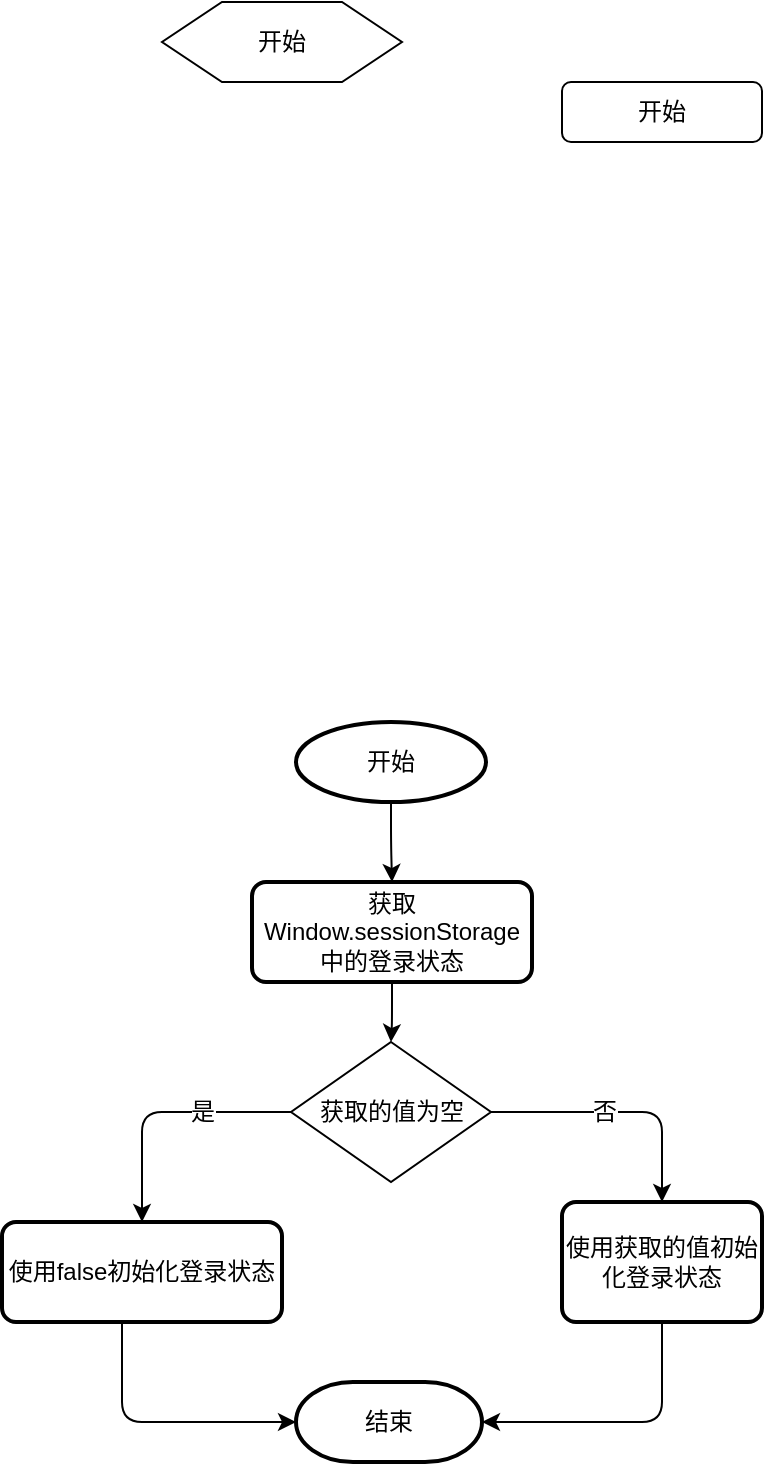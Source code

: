 <mxfile version="12.6.5" type="device"><diagram id="00327zyr0pZoC7ntV-10" name="Page-1"><mxGraphModel dx="1092" dy="777" grid="0" gridSize="10" guides="1" tooltips="1" connect="1" arrows="1" fold="1" page="0" pageScale="1" pageWidth="827" pageHeight="1169" math="0" shadow="0"><root><mxCell id="0"/><mxCell id="1" parent="0"/><mxCell id="lGD2KXttnsPHxQu8joUF-11" value="开始" style="shape=hexagon;perimeter=hexagonPerimeter2;whiteSpace=wrap;html=1;" parent="1" vertex="1"><mxGeometry x="260" y="70" width="120" height="40" as="geometry"/></mxCell><mxCell id="lGD2KXttnsPHxQu8joUF-12" value="开始" style="rounded=1;whiteSpace=wrap;html=1;" parent="1" vertex="1"><mxGeometry x="460" y="110" width="100" height="30" as="geometry"/></mxCell><mxCell id="lGD2KXttnsPHxQu8joUF-20" style="edgeStyle=orthogonalEdgeStyle;rounded=1;orthogonalLoop=1;jettySize=auto;html=1;entryX=0.5;entryY=0;entryDx=0;entryDy=0;" parent="1" source="lGD2KXttnsPHxQu8joUF-13" target="lGD2KXttnsPHxQu8joUF-19" edge="1"><mxGeometry relative="1" as="geometry"/></mxCell><mxCell id="lGD2KXttnsPHxQu8joUF-13" value="&lt;span style=&quot;white-space: normal&quot;&gt;获取Window.sessionStorage中的登录状态&lt;/span&gt;" style="rounded=1;whiteSpace=wrap;html=1;absoluteArcSize=1;arcSize=14;strokeWidth=2;" parent="1" vertex="1"><mxGeometry x="305" y="510" width="140" height="50" as="geometry"/></mxCell><mxCell id="lGD2KXttnsPHxQu8joUF-24" style="edgeStyle=orthogonalEdgeStyle;rounded=1;orthogonalLoop=1;jettySize=auto;html=1;entryX=0;entryY=0.5;entryDx=0;entryDy=0;entryPerimeter=0;" parent="1" source="lGD2KXttnsPHxQu8joUF-17" target="lGD2KXttnsPHxQu8joUF-15" edge="1"><mxGeometry relative="1" as="geometry"><Array as="points"><mxPoint x="240" y="780"/></Array></mxGeometry></mxCell><mxCell id="lGD2KXttnsPHxQu8joUF-17" value="使用false初始化登录状态" style="rounded=1;whiteSpace=wrap;html=1;absoluteArcSize=1;arcSize=14;strokeWidth=2;" parent="1" vertex="1"><mxGeometry x="180" y="680" width="140" height="50" as="geometry"/></mxCell><mxCell id="lGD2KXttnsPHxQu8joUF-16" style="edgeStyle=orthogonalEdgeStyle;rounded=1;orthogonalLoop=1;jettySize=auto;html=1;" parent="1" source="lGD2KXttnsPHxQu8joUF-14" target="lGD2KXttnsPHxQu8joUF-13" edge="1"><mxGeometry relative="1" as="geometry"/></mxCell><mxCell id="lGD2KXttnsPHxQu8joUF-14" value="开始" style="strokeWidth=2;html=1;shape=mxgraph.flowchart.start_1;whiteSpace=wrap;" parent="1" vertex="1"><mxGeometry x="327" y="430" width="95" height="40" as="geometry"/></mxCell><mxCell id="lGD2KXttnsPHxQu8joUF-15" value="结束" style="strokeWidth=2;html=1;shape=mxgraph.flowchart.terminator;whiteSpace=wrap;" parent="1" vertex="1"><mxGeometry x="327" y="760" width="93" height="40" as="geometry"/></mxCell><mxCell id="lGD2KXttnsPHxQu8joUF-21" style="edgeStyle=orthogonalEdgeStyle;rounded=1;orthogonalLoop=1;jettySize=auto;html=1;entryX=0.5;entryY=0;entryDx=0;entryDy=0;" parent="1" source="lGD2KXttnsPHxQu8joUF-19" target="lGD2KXttnsPHxQu8joUF-17" edge="1"><mxGeometry relative="1" as="geometry"/></mxCell><mxCell id="lGD2KXttnsPHxQu8joUF-29" value="是" style="text;html=1;align=center;verticalAlign=middle;resizable=0;points=[];labelBackgroundColor=#ffffff;" parent="lGD2KXttnsPHxQu8joUF-21" vertex="1" connectable="0"><mxGeometry x="0.058" relative="1" as="geometry"><mxPoint x="23.5" as="offset"/></mxGeometry></mxCell><mxCell id="lGD2KXttnsPHxQu8joUF-23" style="edgeStyle=orthogonalEdgeStyle;rounded=1;orthogonalLoop=1;jettySize=auto;html=1;entryX=0.5;entryY=0;entryDx=0;entryDy=0;" parent="1" source="lGD2KXttnsPHxQu8joUF-19" target="lGD2KXttnsPHxQu8joUF-22" edge="1"><mxGeometry relative="1" as="geometry"/></mxCell><mxCell id="lGD2KXttnsPHxQu8joUF-27" value="否" style="text;html=1;align=center;verticalAlign=middle;resizable=0;points=[];labelBackgroundColor=#ffffff;" parent="lGD2KXttnsPHxQu8joUF-23" vertex="1" connectable="0"><mxGeometry x="-0.364" y="-3" relative="1" as="geometry"><mxPoint x="14.5" y="-3" as="offset"/></mxGeometry></mxCell><mxCell id="lGD2KXttnsPHxQu8joUF-19" value="获取的值为空" style="rhombus;whiteSpace=wrap;html=1;" parent="1" vertex="1"><mxGeometry x="324.5" y="590" width="100" height="70" as="geometry"/></mxCell><mxCell id="lGD2KXttnsPHxQu8joUF-25" style="edgeStyle=orthogonalEdgeStyle;rounded=1;orthogonalLoop=1;jettySize=auto;html=1;entryX=1;entryY=0.5;entryDx=0;entryDy=0;entryPerimeter=0;" parent="1" source="lGD2KXttnsPHxQu8joUF-22" target="lGD2KXttnsPHxQu8joUF-15" edge="1"><mxGeometry relative="1" as="geometry"><Array as="points"><mxPoint x="510" y="780"/></Array></mxGeometry></mxCell><mxCell id="lGD2KXttnsPHxQu8joUF-22" value="&lt;span style=&quot;white-space: normal&quot;&gt;使用获取的值初始化登录状态&lt;/span&gt;" style="rounded=1;whiteSpace=wrap;html=1;absoluteArcSize=1;arcSize=14;strokeWidth=2;" parent="1" vertex="1"><mxGeometry x="460" y="670" width="100" height="60" as="geometry"/></mxCell></root></mxGraphModel></diagram></mxfile>